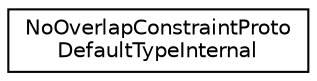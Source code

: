 digraph "Graphical Class Hierarchy"
{
 // LATEX_PDF_SIZE
  edge [fontname="Helvetica",fontsize="10",labelfontname="Helvetica",labelfontsize="10"];
  node [fontname="Helvetica",fontsize="10",shape=record];
  rankdir="LR";
  Node0 [label="NoOverlapConstraintProto\lDefaultTypeInternal",height=0.2,width=0.4,color="black", fillcolor="white", style="filled",URL="$structoperations__research_1_1sat_1_1_no_overlap_constraint_proto_default_type_internal.html",tooltip=" "];
}
